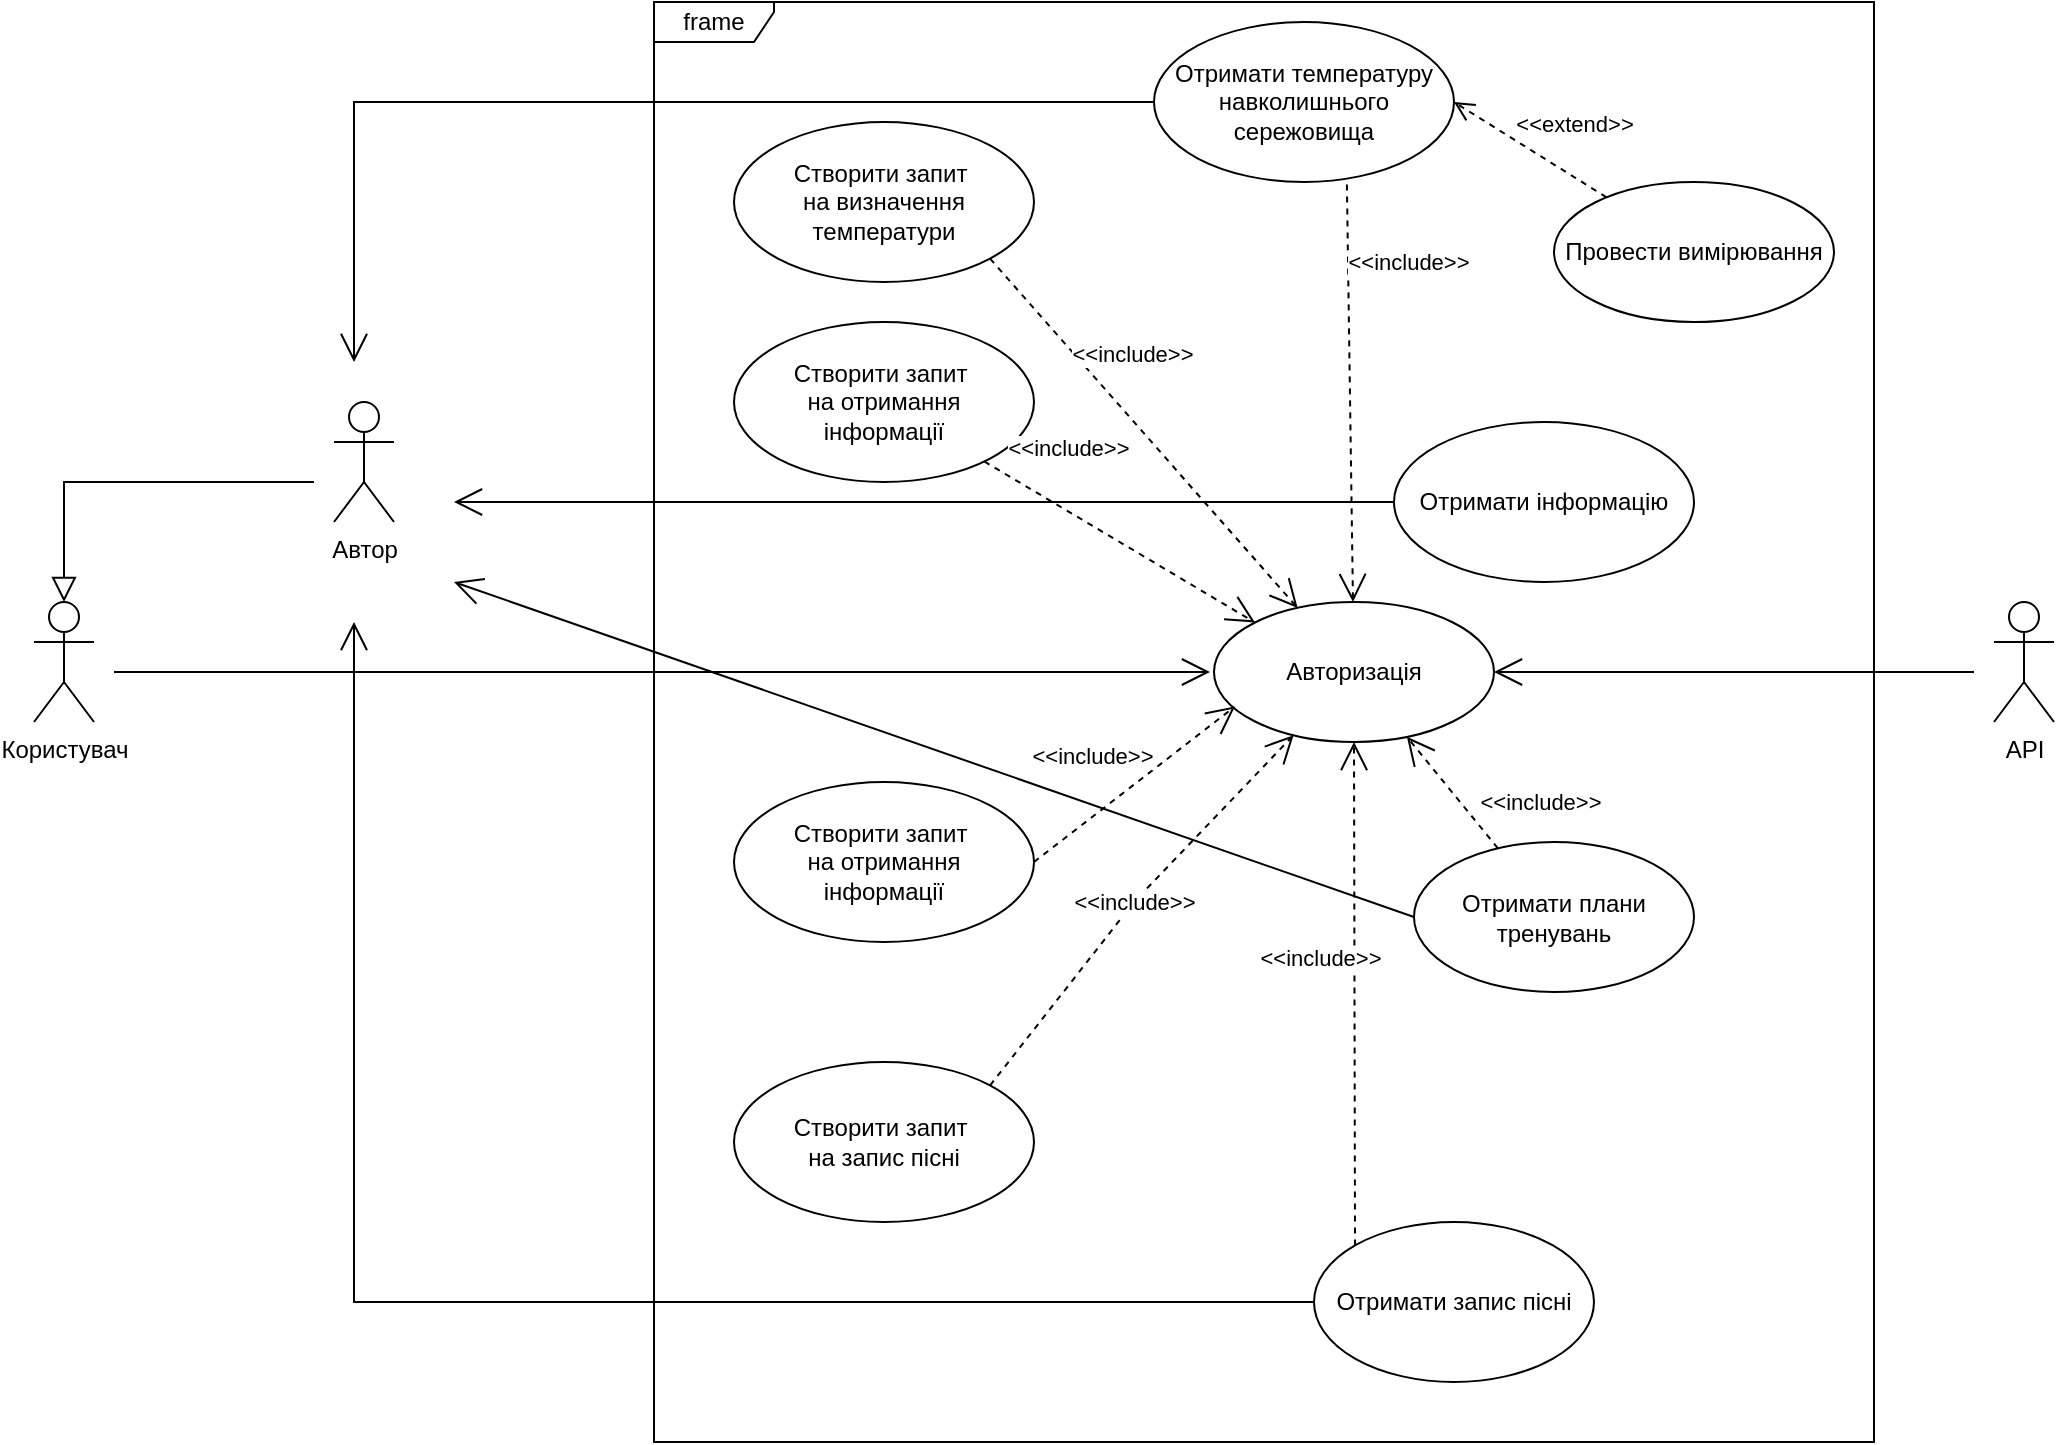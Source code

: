 <mxfile version="20.3.1" type="github">
  <diagram id="C5RBs43oDa-KdzZeNtuy" name="Page-1">
    <mxGraphModel dx="2211" dy="741" grid="1" gridSize="10" guides="1" tooltips="1" connect="1" arrows="1" fold="1" page="1" pageScale="1" pageWidth="827" pageHeight="1169" math="0" shadow="0">
      <root>
        <mxCell id="WIyWlLk6GJQsqaUBKTNV-0" />
        <mxCell id="WIyWlLk6GJQsqaUBKTNV-1" parent="WIyWlLk6GJQsqaUBKTNV-0" />
        <mxCell id="HAlKXmDzrB93N0-EfDcC-2" value="frame" style="shape=umlFrame;whiteSpace=wrap;html=1;width=60;height=20;" parent="WIyWlLk6GJQsqaUBKTNV-1" vertex="1">
          <mxGeometry x="270" y="40" width="610" height="720" as="geometry" />
        </mxCell>
        <mxCell id="zkfFHV4jXpPFQw0GAbJ--16" value="" style="endArrow=block;endSize=10;endFill=0;shadow=0;strokeWidth=1;rounded=0;edgeStyle=elbowEdgeStyle;elbow=vertical;entryX=0.5;entryY=0;entryDx=0;entryDy=0;entryPerimeter=0;" parent="WIyWlLk6GJQsqaUBKTNV-1" target="HAlKXmDzrB93N0-EfDcC-4" edge="1">
          <mxGeometry width="160" relative="1" as="geometry">
            <mxPoint x="100" y="280" as="sourcePoint" />
            <mxPoint x="110" y="360" as="targetPoint" />
            <Array as="points">
              <mxPoint x="40" y="280" />
              <mxPoint x="160" y="330" />
            </Array>
          </mxGeometry>
        </mxCell>
        <mxCell id="HAlKXmDzrB93N0-EfDcC-1" value="Отримати температуру&lt;br&gt;навколишнього сережовища" style="ellipse;whiteSpace=wrap;html=1;" parent="WIyWlLk6GJQsqaUBKTNV-1" vertex="1">
          <mxGeometry x="520" y="50" width="150" height="80" as="geometry" />
        </mxCell>
        <mxCell id="HAlKXmDzrB93N0-EfDcC-3" value="Авторизація" style="ellipse;whiteSpace=wrap;html=1;" parent="WIyWlLk6GJQsqaUBKTNV-1" vertex="1">
          <mxGeometry x="550" y="340" width="140" height="70" as="geometry" />
        </mxCell>
        <mxCell id="HAlKXmDzrB93N0-EfDcC-4" value="Користувач" style="shape=umlActor;verticalLabelPosition=bottom;verticalAlign=top;html=1;" parent="WIyWlLk6GJQsqaUBKTNV-1" vertex="1">
          <mxGeometry x="-40" y="340" width="30" height="60" as="geometry" />
        </mxCell>
        <mxCell id="HAlKXmDzrB93N0-EfDcC-6" value="Автор" style="shape=umlActor;verticalLabelPosition=bottom;verticalAlign=top;html=1;" parent="WIyWlLk6GJQsqaUBKTNV-1" vertex="1">
          <mxGeometry x="110" y="240" width="30" height="60" as="geometry" />
        </mxCell>
        <mxCell id="HAlKXmDzrB93N0-EfDcC-8" value="Отримати плани тренувань" style="ellipse;whiteSpace=wrap;html=1;" parent="WIyWlLk6GJQsqaUBKTNV-1" vertex="1">
          <mxGeometry x="650" y="460" width="140" height="75" as="geometry" />
        </mxCell>
        <mxCell id="0XJ4_VQ6ZXN6mC0-2l_H-8" value="" style="endArrow=open;endFill=1;endSize=12;html=1;rounded=0;exitX=0;exitY=0.5;exitDx=0;exitDy=0;" parent="WIyWlLk6GJQsqaUBKTNV-1" source="HAlKXmDzrB93N0-EfDcC-1" edge="1">
          <mxGeometry width="160" relative="1" as="geometry">
            <mxPoint x="310" y="390" as="sourcePoint" />
            <mxPoint x="120" y="220" as="targetPoint" />
            <Array as="points">
              <mxPoint x="120" y="90" />
            </Array>
          </mxGeometry>
        </mxCell>
        <mxCell id="0XJ4_VQ6ZXN6mC0-2l_H-10" value="&amp;lt;&amp;lt;include&amp;gt;&amp;gt;" style="endArrow=open;endSize=12;dashed=1;html=1;rounded=0;exitX=0.643;exitY=1.015;exitDx=0;exitDy=0;exitPerimeter=0;" parent="WIyWlLk6GJQsqaUBKTNV-1" source="HAlKXmDzrB93N0-EfDcC-1" target="HAlKXmDzrB93N0-EfDcC-3" edge="1">
          <mxGeometry x="-0.621" y="30" width="160" relative="1" as="geometry">
            <mxPoint x="414" y="239.17" as="sourcePoint" />
            <mxPoint x="574" y="239.17" as="targetPoint" />
            <mxPoint as="offset" />
          </mxGeometry>
        </mxCell>
        <mxCell id="0XJ4_VQ6ZXN6mC0-2l_H-11" value="Отримати інформацію" style="ellipse;whiteSpace=wrap;html=1;" parent="WIyWlLk6GJQsqaUBKTNV-1" vertex="1">
          <mxGeometry x="640" y="250" width="150" height="80" as="geometry" />
        </mxCell>
        <mxCell id="0XJ4_VQ6ZXN6mC0-2l_H-12" value="Отримати запис пісні" style="ellipse;whiteSpace=wrap;html=1;" parent="WIyWlLk6GJQsqaUBKTNV-1" vertex="1">
          <mxGeometry x="600" y="650" width="140" height="80" as="geometry" />
        </mxCell>
        <mxCell id="0XJ4_VQ6ZXN6mC0-2l_H-14" value="&amp;lt;&amp;lt;include&amp;gt;&amp;gt;" style="endArrow=open;endSize=12;dashed=1;html=1;rounded=0;" parent="WIyWlLk6GJQsqaUBKTNV-1" source="HAlKXmDzrB93N0-EfDcC-8" target="HAlKXmDzrB93N0-EfDcC-3" edge="1">
          <mxGeometry x="-0.865" y="-31" width="160" relative="1" as="geometry">
            <mxPoint x="434" y="259.17" as="sourcePoint" />
            <mxPoint x="597.54" y="367.174" as="targetPoint" />
            <mxPoint as="offset" />
          </mxGeometry>
        </mxCell>
        <mxCell id="0XJ4_VQ6ZXN6mC0-2l_H-15" value="&amp;lt;&amp;lt;include&amp;gt;&amp;gt;" style="endArrow=open;endSize=12;dashed=1;html=1;rounded=0;entryX=0.5;entryY=1;entryDx=0;entryDy=0;exitX=0;exitY=0;exitDx=0;exitDy=0;" parent="WIyWlLk6GJQsqaUBKTNV-1" source="0XJ4_VQ6ZXN6mC0-2l_H-12" target="HAlKXmDzrB93N0-EfDcC-3" edge="1">
          <mxGeometry x="0.14" y="17" width="160" relative="1" as="geometry">
            <mxPoint x="444" y="269.17" as="sourcePoint" />
            <mxPoint x="607.54" y="377.174" as="targetPoint" />
            <mxPoint as="offset" />
            <Array as="points" />
          </mxGeometry>
        </mxCell>
        <mxCell id="0XJ4_VQ6ZXN6mC0-2l_H-16" value="" style="endArrow=open;endFill=1;endSize=12;html=1;rounded=0;exitX=0;exitY=0.5;exitDx=0;exitDy=0;" parent="WIyWlLk6GJQsqaUBKTNV-1" source="0XJ4_VQ6ZXN6mC0-2l_H-11" edge="1">
          <mxGeometry width="160" relative="1" as="geometry">
            <mxPoint x="325" y="210" as="sourcePoint" />
            <mxPoint x="170" y="290" as="targetPoint" />
            <Array as="points" />
          </mxGeometry>
        </mxCell>
        <mxCell id="0XJ4_VQ6ZXN6mC0-2l_H-17" value="" style="endArrow=open;endFill=1;endSize=12;html=1;rounded=0;exitX=0;exitY=0.5;exitDx=0;exitDy=0;" parent="WIyWlLk6GJQsqaUBKTNV-1" source="HAlKXmDzrB93N0-EfDcC-8" edge="1">
          <mxGeometry width="160" relative="1" as="geometry">
            <mxPoint x="335" y="220" as="sourcePoint" />
            <mxPoint x="170" y="330" as="targetPoint" />
          </mxGeometry>
        </mxCell>
        <mxCell id="0XJ4_VQ6ZXN6mC0-2l_H-18" value="" style="endArrow=open;endFill=1;endSize=12;html=1;rounded=0;exitX=0;exitY=0.5;exitDx=0;exitDy=0;" parent="WIyWlLk6GJQsqaUBKTNV-1" source="0XJ4_VQ6ZXN6mC0-2l_H-12" edge="1">
          <mxGeometry width="160" relative="1" as="geometry">
            <mxPoint x="345" y="230" as="sourcePoint" />
            <mxPoint x="120" y="350" as="targetPoint" />
            <Array as="points">
              <mxPoint x="120" y="690" />
            </Array>
          </mxGeometry>
        </mxCell>
        <mxCell id="0XJ4_VQ6ZXN6mC0-2l_H-31" value="Створити запит&amp;nbsp;&lt;br&gt;на визначення температури" style="ellipse;whiteSpace=wrap;html=1;" parent="WIyWlLk6GJQsqaUBKTNV-1" vertex="1">
          <mxGeometry x="310" y="100" width="150" height="80" as="geometry" />
        </mxCell>
        <mxCell id="0XJ4_VQ6ZXN6mC0-2l_H-33" value="&amp;lt;&amp;lt;include&amp;gt;&amp;gt;" style="endArrow=open;endSize=12;dashed=1;html=1;rounded=0;exitX=1;exitY=1;exitDx=0;exitDy=0;" parent="WIyWlLk6GJQsqaUBKTNV-1" source="0XJ4_VQ6ZXN6mC0-2l_H-31" target="HAlKXmDzrB93N0-EfDcC-3" edge="1">
          <mxGeometry x="-0.293" y="22" width="160" relative="1" as="geometry">
            <mxPoint x="536.45" y="141.2" as="sourcePoint" />
            <mxPoint x="616.844" y="350.624" as="targetPoint" />
            <mxPoint as="offset" />
          </mxGeometry>
        </mxCell>
        <mxCell id="0XJ4_VQ6ZXN6mC0-2l_H-34" value="Створити запит&amp;nbsp;&lt;br&gt;на отримання&lt;br&gt;інформації" style="ellipse;whiteSpace=wrap;html=1;" parent="WIyWlLk6GJQsqaUBKTNV-1" vertex="1">
          <mxGeometry x="310" y="200" width="150" height="80" as="geometry" />
        </mxCell>
        <mxCell id="0XJ4_VQ6ZXN6mC0-2l_H-36" value="&amp;lt;&amp;lt;include&amp;gt;&amp;gt;" style="endArrow=open;endSize=12;dashed=1;html=1;rounded=0;entryX=0;entryY=0;entryDx=0;entryDy=0;" parent="WIyWlLk6GJQsqaUBKTNV-1" source="0XJ4_VQ6ZXN6mC0-2l_H-34" target="HAlKXmDzrB93N0-EfDcC-3" edge="1">
          <mxGeometry x="-0.587" y="27" width="160" relative="1" as="geometry">
            <mxPoint x="448.033" y="178.284" as="sourcePoint" />
            <mxPoint x="601.845" y="352.956" as="targetPoint" />
            <mxPoint as="offset" />
          </mxGeometry>
        </mxCell>
        <mxCell id="0XJ4_VQ6ZXN6mC0-2l_H-38" value="Створити запит&amp;nbsp;&lt;br&gt;на отримання&lt;br&gt;інформації" style="ellipse;whiteSpace=wrap;html=1;" parent="WIyWlLk6GJQsqaUBKTNV-1" vertex="1">
          <mxGeometry x="310" y="430" width="150" height="80" as="geometry" />
        </mxCell>
        <mxCell id="0XJ4_VQ6ZXN6mC0-2l_H-40" value="&amp;lt;&amp;lt;include&amp;gt;&amp;gt;" style="endArrow=open;endSize=12;dashed=1;html=1;rounded=0;exitX=1;exitY=0.5;exitDx=0;exitDy=0;entryX=0.075;entryY=0.746;entryDx=0;entryDy=0;entryPerimeter=0;" parent="WIyWlLk6GJQsqaUBKTNV-1" source="0XJ4_VQ6ZXN6mC0-2l_H-38" target="HAlKXmDzrB93N0-EfDcC-3" edge="1">
          <mxGeometry x="-0.125" y="24" width="160" relative="1" as="geometry">
            <mxPoint x="430" y="410" as="sourcePoint" />
            <mxPoint x="590" y="410" as="targetPoint" />
            <Array as="points" />
            <mxPoint as="offset" />
          </mxGeometry>
        </mxCell>
        <mxCell id="0XJ4_VQ6ZXN6mC0-2l_H-41" value="Створити запит&amp;nbsp;&lt;br&gt;на запис пісні" style="ellipse;whiteSpace=wrap;html=1;" parent="WIyWlLk6GJQsqaUBKTNV-1" vertex="1">
          <mxGeometry x="310" y="570" width="150" height="80" as="geometry" />
        </mxCell>
        <mxCell id="0XJ4_VQ6ZXN6mC0-2l_H-42" value="&amp;lt;&amp;lt;include&amp;gt;&amp;gt;" style="endArrow=open;endSize=12;dashed=1;html=1;rounded=0;exitX=1;exitY=0;exitDx=0;exitDy=0;" parent="WIyWlLk6GJQsqaUBKTNV-1" source="0XJ4_VQ6ZXN6mC0-2l_H-41" target="HAlKXmDzrB93N0-EfDcC-3" edge="1">
          <mxGeometry width="160" relative="1" as="geometry">
            <mxPoint x="420" y="530" as="sourcePoint" />
            <mxPoint x="580" y="530" as="targetPoint" />
            <Array as="points">
              <mxPoint x="510" y="490" />
            </Array>
          </mxGeometry>
        </mxCell>
        <mxCell id="UvmKrB_0gXqGiXj6syD9-4" value="" style="endArrow=open;endFill=1;endSize=12;html=1;rounded=0;" edge="1" parent="WIyWlLk6GJQsqaUBKTNV-1">
          <mxGeometry width="160" relative="1" as="geometry">
            <mxPoint y="375" as="sourcePoint" />
            <mxPoint x="548" y="375" as="targetPoint" />
          </mxGeometry>
        </mxCell>
        <mxCell id="UvmKrB_0gXqGiXj6syD9-5" value="АРІ" style="shape=umlActor;verticalLabelPosition=bottom;verticalAlign=top;html=1;" vertex="1" parent="WIyWlLk6GJQsqaUBKTNV-1">
          <mxGeometry x="940" y="340" width="30" height="60" as="geometry" />
        </mxCell>
        <mxCell id="UvmKrB_0gXqGiXj6syD9-8" value="" style="endArrow=open;endFill=1;endSize=12;html=1;rounded=0;" edge="1" parent="WIyWlLk6GJQsqaUBKTNV-1" target="HAlKXmDzrB93N0-EfDcC-3">
          <mxGeometry width="160" relative="1" as="geometry">
            <mxPoint x="930" y="375" as="sourcePoint" />
            <mxPoint x="870" y="375" as="targetPoint" />
          </mxGeometry>
        </mxCell>
        <mxCell id="UvmKrB_0gXqGiXj6syD9-11" value="Провести вимірювання" style="ellipse;whiteSpace=wrap;html=1;" vertex="1" parent="WIyWlLk6GJQsqaUBKTNV-1">
          <mxGeometry x="720" y="130" width="140" height="70" as="geometry" />
        </mxCell>
        <mxCell id="UvmKrB_0gXqGiXj6syD9-12" value="&amp;lt;&amp;lt;extend&amp;gt;&amp;gt;" style="html=1;verticalAlign=bottom;endArrow=open;dashed=1;endSize=8;rounded=0;entryX=1;entryY=0.5;entryDx=0;entryDy=0;" edge="1" parent="WIyWlLk6GJQsqaUBKTNV-1" source="UvmKrB_0gXqGiXj6syD9-11" target="HAlKXmDzrB93N0-EfDcC-1">
          <mxGeometry x="-0.367" y="-15" relative="1" as="geometry">
            <mxPoint x="760" y="90" as="sourcePoint" />
            <mxPoint x="680" y="90" as="targetPoint" />
            <mxPoint as="offset" />
          </mxGeometry>
        </mxCell>
      </root>
    </mxGraphModel>
  </diagram>
</mxfile>
